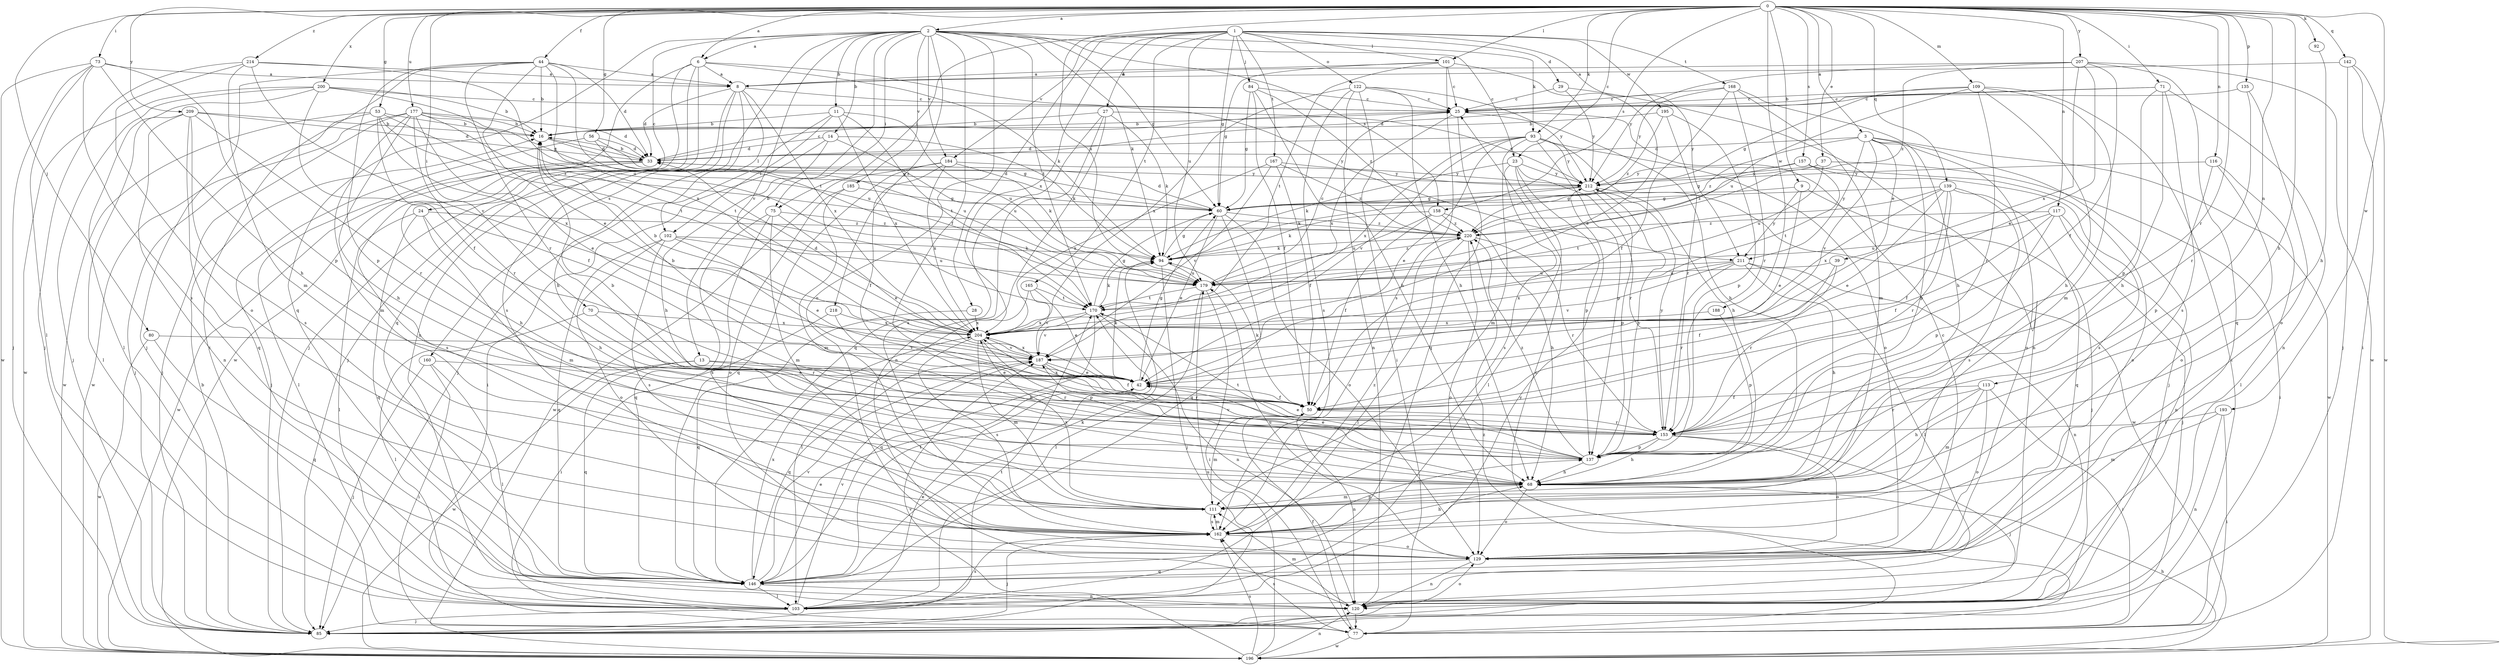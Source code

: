 strict digraph  {
0;
1;
2;
3;
6;
8;
9;
11;
13;
14;
16;
23;
24;
25;
27;
28;
29;
33;
37;
39;
42;
44;
50;
53;
56;
60;
68;
70;
71;
73;
75;
77;
80;
84;
85;
92;
93;
94;
101;
102;
103;
109;
111;
113;
116;
117;
120;
122;
129;
135;
137;
139;
142;
146;
153;
157;
158;
160;
162;
165;
167;
168;
170;
177;
179;
184;
185;
187;
188;
193;
195;
196;
200;
204;
207;
209;
211;
212;
214;
218;
220;
0 -> 2  [label=a];
0 -> 3  [label=a];
0 -> 6  [label=a];
0 -> 9  [label=b];
0 -> 23  [label=c];
0 -> 37  [label=e];
0 -> 44  [label=f];
0 -> 53  [label=g];
0 -> 56  [label=g];
0 -> 68  [label=h];
0 -> 70  [label=i];
0 -> 71  [label=i];
0 -> 73  [label=i];
0 -> 80  [label=j];
0 -> 92  [label=k];
0 -> 93  [label=k];
0 -> 101  [label=l];
0 -> 109  [label=m];
0 -> 113  [label=n];
0 -> 116  [label=n];
0 -> 117  [label=n];
0 -> 135  [label=p];
0 -> 139  [label=q];
0 -> 142  [label=q];
0 -> 153  [label=r];
0 -> 157  [label=s];
0 -> 158  [label=s];
0 -> 177  [label=u];
0 -> 179  [label=u];
0 -> 188  [label=w];
0 -> 193  [label=w];
0 -> 200  [label=x];
0 -> 207  [label=y];
0 -> 209  [label=y];
0 -> 214  [label=z];
1 -> 27  [label=d];
1 -> 28  [label=d];
1 -> 29  [label=d];
1 -> 60  [label=g];
1 -> 75  [label=i];
1 -> 84  [label=j];
1 -> 101  [label=l];
1 -> 122  [label=o];
1 -> 165  [label=t];
1 -> 167  [label=t];
1 -> 168  [label=t];
1 -> 179  [label=u];
1 -> 184  [label=v];
1 -> 195  [label=w];
1 -> 204  [label=x];
1 -> 211  [label=y];
2 -> 6  [label=a];
2 -> 11  [label=b];
2 -> 13  [label=b];
2 -> 14  [label=b];
2 -> 23  [label=c];
2 -> 24  [label=c];
2 -> 50  [label=f];
2 -> 60  [label=g];
2 -> 75  [label=i];
2 -> 93  [label=k];
2 -> 94  [label=k];
2 -> 129  [label=o];
2 -> 146  [label=q];
2 -> 158  [label=s];
2 -> 160  [label=s];
2 -> 170  [label=t];
2 -> 184  [label=v];
2 -> 185  [label=v];
2 -> 187  [label=v];
2 -> 218  [label=z];
3 -> 33  [label=d];
3 -> 39  [label=e];
3 -> 85  [label=j];
3 -> 129  [label=o];
3 -> 137  [label=p];
3 -> 187  [label=v];
3 -> 196  [label=w];
3 -> 211  [label=y];
3 -> 220  [label=z];
6 -> 8  [label=a];
6 -> 85  [label=j];
6 -> 94  [label=k];
6 -> 120  [label=n];
6 -> 146  [label=q];
6 -> 196  [label=w];
6 -> 211  [label=y];
8 -> 25  [label=c];
8 -> 33  [label=d];
8 -> 68  [label=h];
8 -> 85  [label=j];
8 -> 102  [label=l];
8 -> 162  [label=s];
8 -> 204  [label=x];
9 -> 42  [label=e];
9 -> 60  [label=g];
9 -> 85  [label=j];
9 -> 211  [label=y];
11 -> 16  [label=b];
11 -> 85  [label=j];
11 -> 102  [label=l];
11 -> 170  [label=t];
11 -> 179  [label=u];
11 -> 204  [label=x];
13 -> 42  [label=e];
13 -> 146  [label=q];
13 -> 153  [label=r];
13 -> 196  [label=w];
14 -> 33  [label=d];
14 -> 68  [label=h];
14 -> 77  [label=i];
14 -> 94  [label=k];
14 -> 179  [label=u];
16 -> 33  [label=d];
16 -> 60  [label=g];
23 -> 94  [label=k];
23 -> 103  [label=l];
23 -> 137  [label=p];
23 -> 153  [label=r];
23 -> 162  [label=s];
23 -> 212  [label=y];
24 -> 68  [label=h];
24 -> 103  [label=l];
24 -> 111  [label=m];
24 -> 146  [label=q];
24 -> 220  [label=z];
25 -> 16  [label=b];
25 -> 68  [label=h];
25 -> 146  [label=q];
25 -> 204  [label=x];
27 -> 16  [label=b];
27 -> 94  [label=k];
27 -> 120  [label=n];
27 -> 146  [label=q];
27 -> 162  [label=s];
27 -> 212  [label=y];
28 -> 146  [label=q];
28 -> 204  [label=x];
29 -> 25  [label=c];
29 -> 120  [label=n];
29 -> 212  [label=y];
33 -> 16  [label=b];
33 -> 25  [label=c];
33 -> 68  [label=h];
33 -> 103  [label=l];
33 -> 162  [label=s];
33 -> 196  [label=w];
33 -> 212  [label=y];
37 -> 77  [label=i];
37 -> 179  [label=u];
37 -> 212  [label=y];
37 -> 220  [label=z];
39 -> 50  [label=f];
39 -> 153  [label=r];
39 -> 179  [label=u];
42 -> 16  [label=b];
42 -> 50  [label=f];
42 -> 60  [label=g];
42 -> 94  [label=k];
44 -> 8  [label=a];
44 -> 16  [label=b];
44 -> 33  [label=d];
44 -> 42  [label=e];
44 -> 77  [label=i];
44 -> 85  [label=j];
44 -> 137  [label=p];
44 -> 153  [label=r];
44 -> 170  [label=t];
44 -> 204  [label=x];
50 -> 94  [label=k];
50 -> 111  [label=m];
50 -> 120  [label=n];
50 -> 153  [label=r];
50 -> 204  [label=x];
53 -> 16  [label=b];
53 -> 50  [label=f];
53 -> 85  [label=j];
53 -> 170  [label=t];
53 -> 196  [label=w];
53 -> 204  [label=x];
53 -> 220  [label=z];
56 -> 33  [label=d];
56 -> 60  [label=g];
56 -> 85  [label=j];
56 -> 179  [label=u];
60 -> 33  [label=d];
60 -> 42  [label=e];
60 -> 129  [label=o];
60 -> 146  [label=q];
60 -> 220  [label=z];
68 -> 111  [label=m];
68 -> 129  [label=o];
70 -> 103  [label=l];
70 -> 153  [label=r];
70 -> 204  [label=x];
71 -> 25  [label=c];
71 -> 33  [label=d];
71 -> 68  [label=h];
71 -> 120  [label=n];
71 -> 137  [label=p];
71 -> 162  [label=s];
73 -> 8  [label=a];
73 -> 68  [label=h];
73 -> 85  [label=j];
73 -> 103  [label=l];
73 -> 137  [label=p];
73 -> 162  [label=s];
73 -> 196  [label=w];
75 -> 42  [label=e];
75 -> 111  [label=m];
75 -> 146  [label=q];
75 -> 162  [label=s];
75 -> 220  [label=z];
77 -> 25  [label=c];
77 -> 50  [label=f];
77 -> 162  [label=s];
77 -> 196  [label=w];
77 -> 220  [label=z];
80 -> 146  [label=q];
80 -> 187  [label=v];
80 -> 196  [label=w];
84 -> 25  [label=c];
84 -> 50  [label=f];
84 -> 60  [label=g];
84 -> 68  [label=h];
84 -> 220  [label=z];
85 -> 16  [label=b];
85 -> 170  [label=t];
92 -> 68  [label=h];
93 -> 33  [label=d];
93 -> 42  [label=e];
93 -> 68  [label=h];
93 -> 111  [label=m];
93 -> 129  [label=o];
93 -> 137  [label=p];
93 -> 187  [label=v];
93 -> 204  [label=x];
93 -> 212  [label=y];
94 -> 60  [label=g];
94 -> 85  [label=j];
94 -> 179  [label=u];
94 -> 220  [label=z];
101 -> 8  [label=a];
101 -> 25  [label=c];
101 -> 42  [label=e];
101 -> 60  [label=g];
101 -> 162  [label=s];
101 -> 170  [label=t];
102 -> 42  [label=e];
102 -> 94  [label=k];
102 -> 129  [label=o];
102 -> 146  [label=q];
102 -> 162  [label=s];
102 -> 179  [label=u];
103 -> 42  [label=e];
103 -> 85  [label=j];
103 -> 162  [label=s];
103 -> 187  [label=v];
103 -> 212  [label=y];
109 -> 25  [label=c];
109 -> 60  [label=g];
109 -> 68  [label=h];
109 -> 77  [label=i];
109 -> 111  [label=m];
109 -> 153  [label=r];
109 -> 179  [label=u];
111 -> 162  [label=s];
111 -> 204  [label=x];
113 -> 50  [label=f];
113 -> 68  [label=h];
113 -> 77  [label=i];
113 -> 111  [label=m];
113 -> 129  [label=o];
113 -> 153  [label=r];
116 -> 103  [label=l];
116 -> 129  [label=o];
116 -> 137  [label=p];
116 -> 212  [label=y];
117 -> 50  [label=f];
117 -> 85  [label=j];
117 -> 120  [label=n];
117 -> 137  [label=p];
117 -> 179  [label=u];
117 -> 220  [label=z];
120 -> 77  [label=i];
120 -> 111  [label=m];
120 -> 129  [label=o];
122 -> 25  [label=c];
122 -> 68  [label=h];
122 -> 77  [label=i];
122 -> 120  [label=n];
122 -> 162  [label=s];
122 -> 204  [label=x];
122 -> 212  [label=y];
129 -> 25  [label=c];
129 -> 120  [label=n];
129 -> 146  [label=q];
129 -> 179  [label=u];
135 -> 25  [label=c];
135 -> 129  [label=o];
135 -> 153  [label=r];
137 -> 42  [label=e];
137 -> 68  [label=h];
137 -> 170  [label=t];
137 -> 187  [label=v];
137 -> 212  [label=y];
137 -> 220  [label=z];
139 -> 42  [label=e];
139 -> 50  [label=f];
139 -> 60  [label=g];
139 -> 146  [label=q];
139 -> 153  [label=r];
139 -> 162  [label=s];
139 -> 170  [label=t];
139 -> 204  [label=x];
142 -> 8  [label=a];
142 -> 77  [label=i];
142 -> 85  [label=j];
142 -> 196  [label=w];
146 -> 42  [label=e];
146 -> 94  [label=k];
146 -> 103  [label=l];
146 -> 120  [label=n];
146 -> 170  [label=t];
146 -> 187  [label=v];
146 -> 204  [label=x];
153 -> 16  [label=b];
153 -> 42  [label=e];
153 -> 68  [label=h];
153 -> 85  [label=j];
153 -> 129  [label=o];
153 -> 137  [label=p];
153 -> 212  [label=y];
157 -> 60  [label=g];
157 -> 129  [label=o];
157 -> 162  [label=s];
157 -> 170  [label=t];
157 -> 212  [label=y];
158 -> 50  [label=f];
158 -> 68  [label=h];
158 -> 94  [label=k];
158 -> 179  [label=u];
158 -> 220  [label=z];
160 -> 42  [label=e];
160 -> 77  [label=i];
160 -> 85  [label=j];
160 -> 103  [label=l];
162 -> 68  [label=h];
162 -> 85  [label=j];
162 -> 111  [label=m];
162 -> 129  [label=o];
162 -> 137  [label=p];
162 -> 220  [label=z];
165 -> 42  [label=e];
165 -> 103  [label=l];
165 -> 170  [label=t];
165 -> 187  [label=v];
167 -> 50  [label=f];
167 -> 187  [label=v];
167 -> 204  [label=x];
167 -> 212  [label=y];
167 -> 220  [label=z];
168 -> 25  [label=c];
168 -> 50  [label=f];
168 -> 68  [label=h];
168 -> 111  [label=m];
168 -> 153  [label=r];
168 -> 212  [label=y];
170 -> 60  [label=g];
170 -> 94  [label=k];
170 -> 120  [label=n];
170 -> 146  [label=q];
170 -> 187  [label=v];
170 -> 204  [label=x];
177 -> 16  [label=b];
177 -> 33  [label=d];
177 -> 42  [label=e];
177 -> 68  [label=h];
177 -> 85  [label=j];
177 -> 111  [label=m];
177 -> 153  [label=r];
177 -> 170  [label=t];
177 -> 179  [label=u];
177 -> 196  [label=w];
179 -> 25  [label=c];
179 -> 77  [label=i];
179 -> 103  [label=l];
179 -> 170  [label=t];
184 -> 50  [label=f];
184 -> 94  [label=k];
184 -> 146  [label=q];
184 -> 196  [label=w];
184 -> 204  [label=x];
184 -> 212  [label=y];
185 -> 60  [label=g];
185 -> 111  [label=m];
185 -> 129  [label=o];
187 -> 42  [label=e];
187 -> 50  [label=f];
187 -> 146  [label=q];
187 -> 153  [label=r];
187 -> 204  [label=x];
188 -> 137  [label=p];
188 -> 204  [label=x];
193 -> 77  [label=i];
193 -> 111  [label=m];
193 -> 120  [label=n];
193 -> 153  [label=r];
195 -> 16  [label=b];
195 -> 137  [label=p];
195 -> 153  [label=r];
195 -> 220  [label=z];
196 -> 68  [label=h];
196 -> 120  [label=n];
196 -> 162  [label=s];
196 -> 179  [label=u];
196 -> 187  [label=v];
200 -> 16  [label=b];
200 -> 25  [label=c];
200 -> 50  [label=f];
200 -> 60  [label=g];
200 -> 85  [label=j];
200 -> 103  [label=l];
200 -> 196  [label=w];
204 -> 16  [label=b];
204 -> 33  [label=d];
204 -> 111  [label=m];
204 -> 137  [label=p];
204 -> 162  [label=s];
204 -> 187  [label=v];
207 -> 8  [label=a];
207 -> 42  [label=e];
207 -> 50  [label=f];
207 -> 146  [label=q];
207 -> 196  [label=w];
207 -> 204  [label=x];
207 -> 212  [label=y];
207 -> 220  [label=z];
209 -> 16  [label=b];
209 -> 33  [label=d];
209 -> 103  [label=l];
209 -> 120  [label=n];
209 -> 146  [label=q];
209 -> 153  [label=r];
209 -> 162  [label=s];
211 -> 68  [label=h];
211 -> 103  [label=l];
211 -> 120  [label=n];
211 -> 153  [label=r];
211 -> 179  [label=u];
211 -> 187  [label=v];
211 -> 204  [label=x];
212 -> 60  [label=g];
212 -> 94  [label=k];
212 -> 137  [label=p];
212 -> 196  [label=w];
214 -> 8  [label=a];
214 -> 85  [label=j];
214 -> 111  [label=m];
214 -> 129  [label=o];
214 -> 179  [label=u];
214 -> 187  [label=v];
218 -> 68  [label=h];
218 -> 77  [label=i];
218 -> 204  [label=x];
220 -> 94  [label=k];
220 -> 103  [label=l];
220 -> 129  [label=o];
220 -> 153  [label=r];
}
